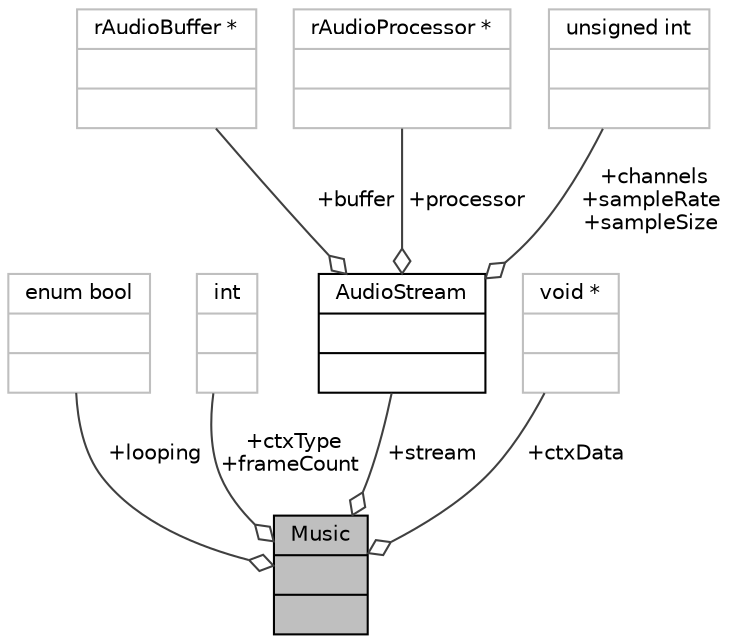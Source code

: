 digraph "Music"
{
 // LATEX_PDF_SIZE
  edge [fontname="Helvetica",fontsize="10",labelfontname="Helvetica",labelfontsize="10"];
  node [fontname="Helvetica",fontsize="10",shape=record];
  Node1 [label="{Music\n||}",height=0.2,width=0.4,color="black", fillcolor="grey75", style="filled", fontcolor="black",tooltip=" "];
  Node2 -> Node1 [color="grey25",fontsize="10",style="solid",label=" +looping" ,arrowhead="odiamond",fontname="Helvetica"];
  Node2 [label="{enum bool\n||}",height=0.2,width=0.4,color="grey75", fillcolor="white", style="filled",tooltip=" "];
  Node3 -> Node1 [color="grey25",fontsize="10",style="solid",label=" +ctxType\n+frameCount" ,arrowhead="odiamond",fontname="Helvetica"];
  Node3 [label="{int\n||}",height=0.2,width=0.4,color="grey75", fillcolor="white", style="filled",tooltip=" "];
  Node4 -> Node1 [color="grey25",fontsize="10",style="solid",label=" +stream" ,arrowhead="odiamond",fontname="Helvetica"];
  Node4 [label="{AudioStream\n||}",height=0.2,width=0.4,color="black", fillcolor="white", style="filled",URL="$structAudioStream.html",tooltip=" "];
  Node5 -> Node4 [color="grey25",fontsize="10",style="solid",label=" +buffer" ,arrowhead="odiamond",fontname="Helvetica"];
  Node5 [label="{rAudioBuffer *\n||}",height=0.2,width=0.4,color="grey75", fillcolor="white", style="filled",tooltip=" "];
  Node6 -> Node4 [color="grey25",fontsize="10",style="solid",label=" +processor" ,arrowhead="odiamond",fontname="Helvetica"];
  Node6 [label="{rAudioProcessor *\n||}",height=0.2,width=0.4,color="grey75", fillcolor="white", style="filled",tooltip=" "];
  Node7 -> Node4 [color="grey25",fontsize="10",style="solid",label=" +channels\n+sampleRate\n+sampleSize" ,arrowhead="odiamond",fontname="Helvetica"];
  Node7 [label="{unsigned int\n||}",height=0.2,width=0.4,color="grey75", fillcolor="white", style="filled",tooltip=" "];
  Node8 -> Node1 [color="grey25",fontsize="10",style="solid",label=" +ctxData" ,arrowhead="odiamond",fontname="Helvetica"];
  Node8 [label="{void *\n||}",height=0.2,width=0.4,color="grey75", fillcolor="white", style="filled",tooltip=" "];
}
